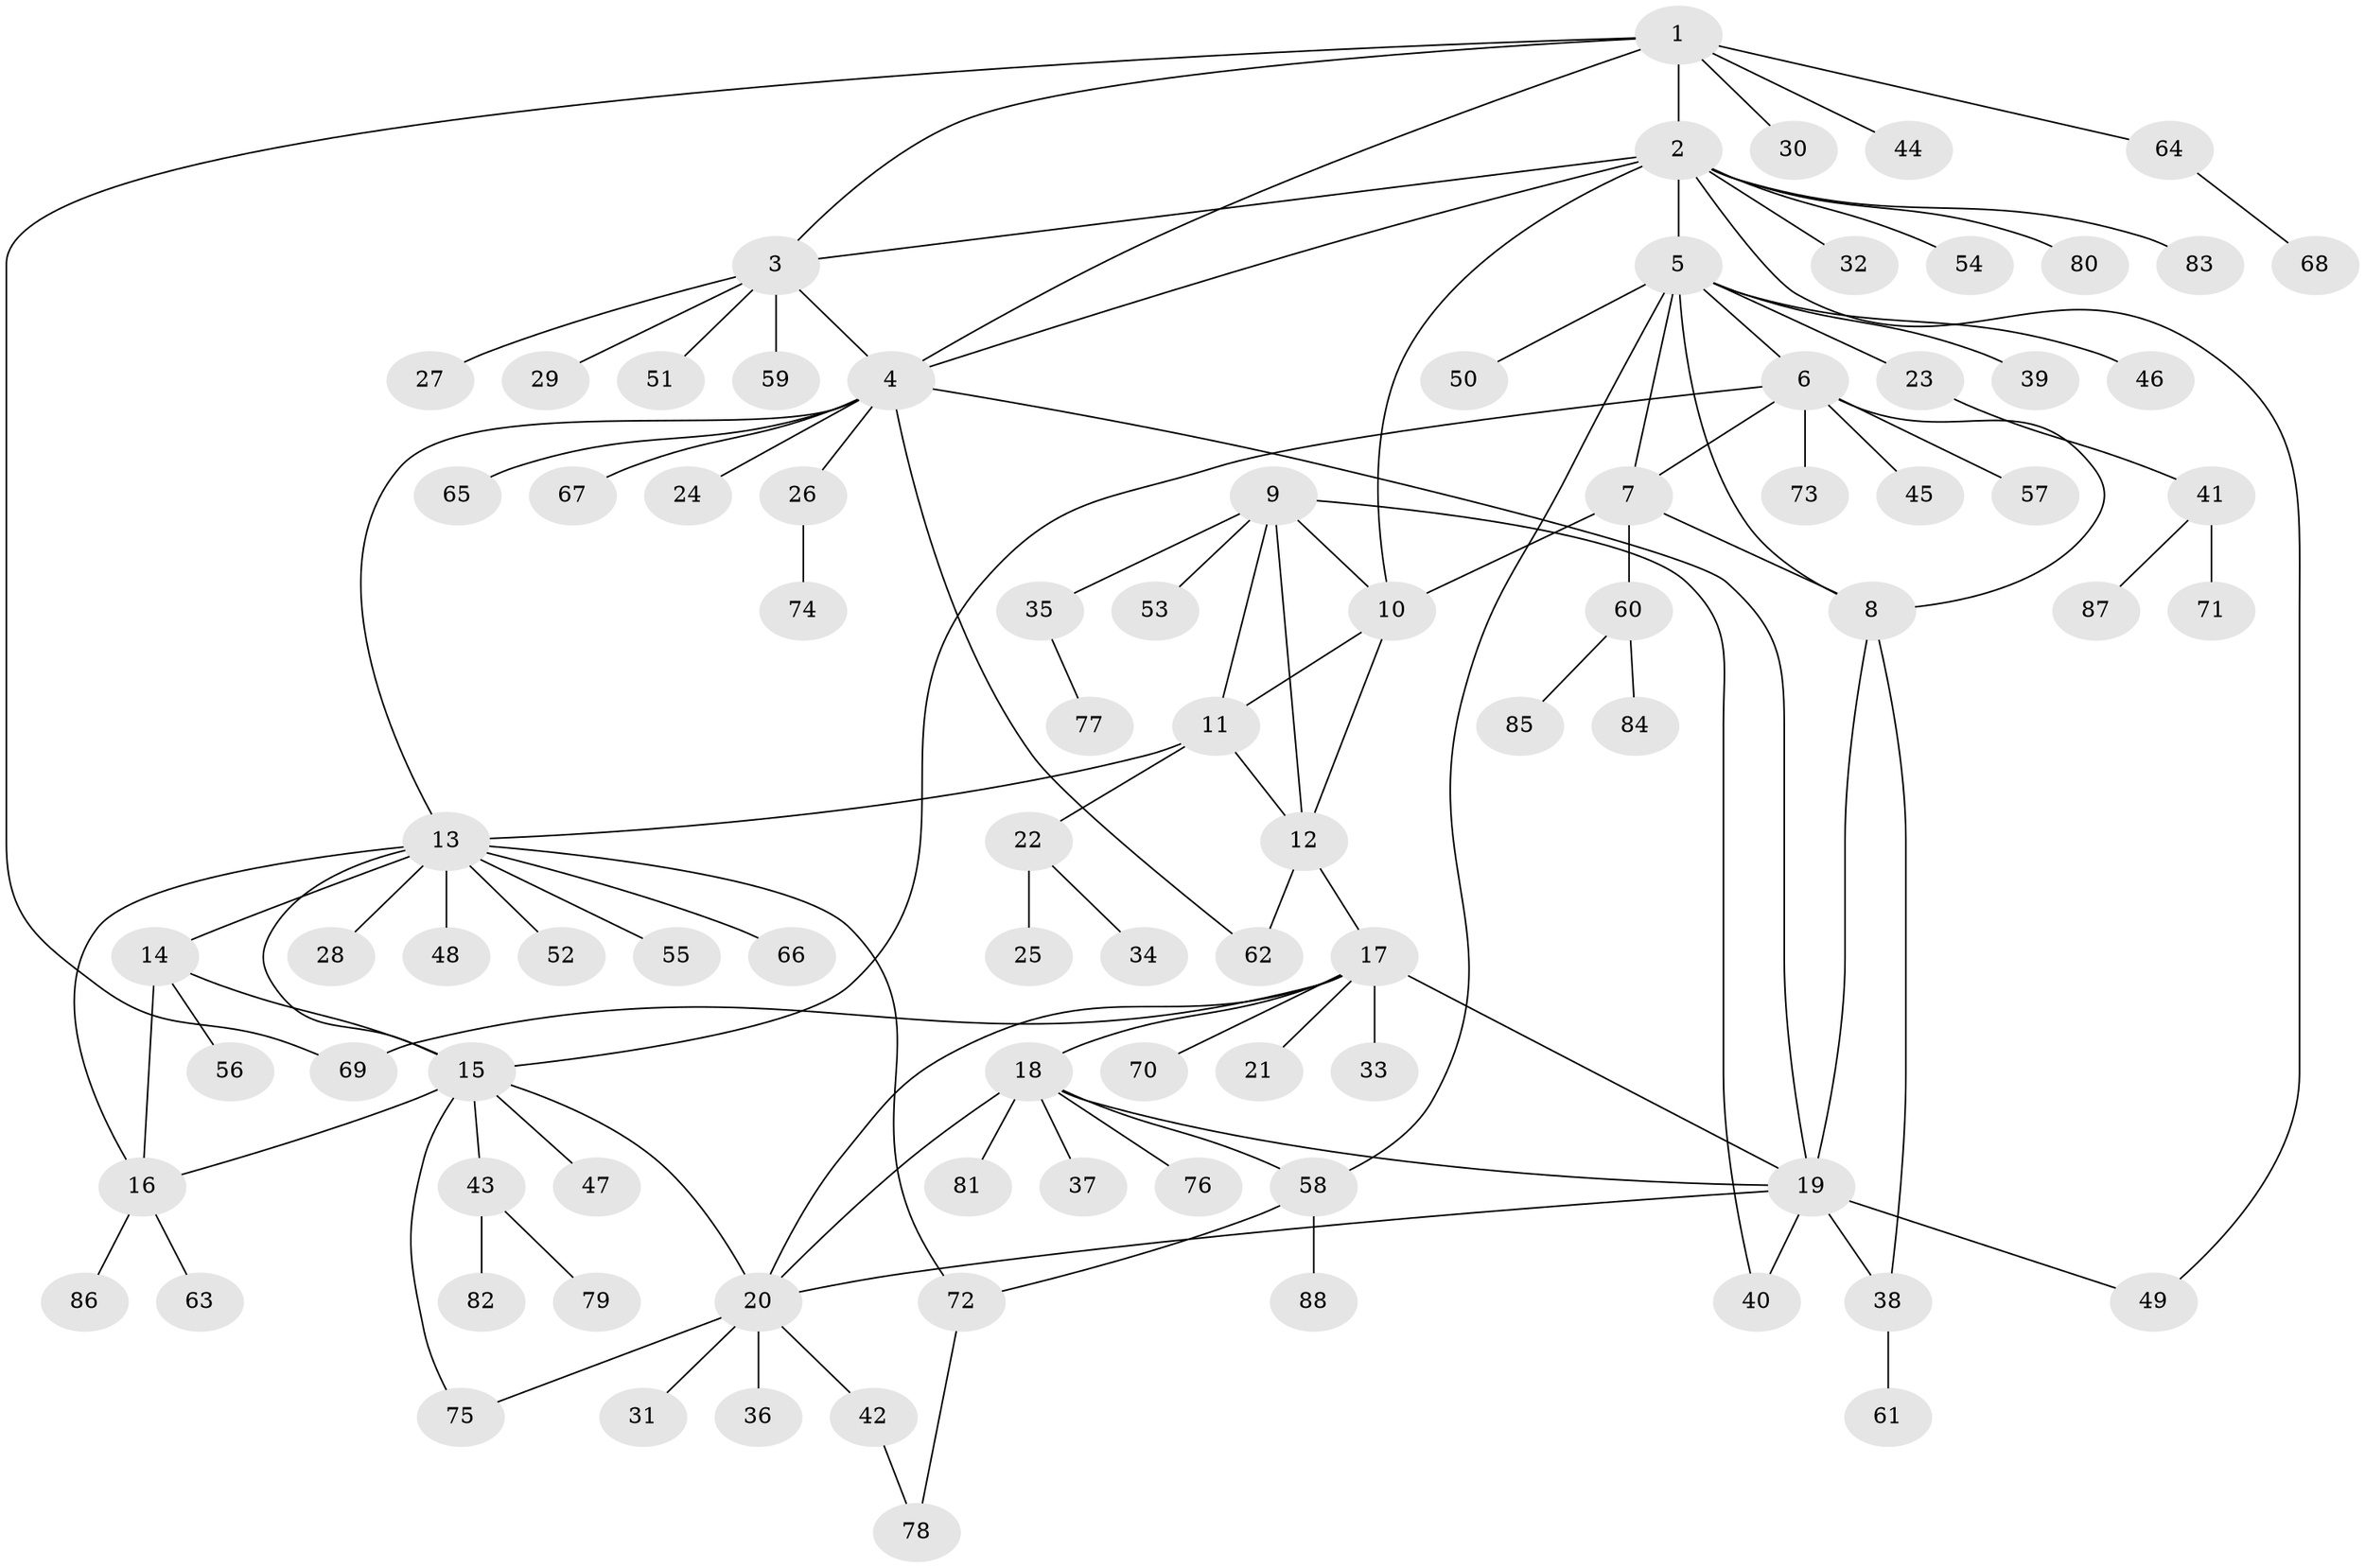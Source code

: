 // Generated by graph-tools (version 1.1) at 2025/37/03/09/25 02:37:24]
// undirected, 88 vertices, 117 edges
graph export_dot {
graph [start="1"]
  node [color=gray90,style=filled];
  1;
  2;
  3;
  4;
  5;
  6;
  7;
  8;
  9;
  10;
  11;
  12;
  13;
  14;
  15;
  16;
  17;
  18;
  19;
  20;
  21;
  22;
  23;
  24;
  25;
  26;
  27;
  28;
  29;
  30;
  31;
  32;
  33;
  34;
  35;
  36;
  37;
  38;
  39;
  40;
  41;
  42;
  43;
  44;
  45;
  46;
  47;
  48;
  49;
  50;
  51;
  52;
  53;
  54;
  55;
  56;
  57;
  58;
  59;
  60;
  61;
  62;
  63;
  64;
  65;
  66;
  67;
  68;
  69;
  70;
  71;
  72;
  73;
  74;
  75;
  76;
  77;
  78;
  79;
  80;
  81;
  82;
  83;
  84;
  85;
  86;
  87;
  88;
  1 -- 2;
  1 -- 3;
  1 -- 4;
  1 -- 30;
  1 -- 44;
  1 -- 64;
  1 -- 69;
  2 -- 3;
  2 -- 4;
  2 -- 5;
  2 -- 10;
  2 -- 32;
  2 -- 49;
  2 -- 54;
  2 -- 80;
  2 -- 83;
  3 -- 4;
  3 -- 27;
  3 -- 29;
  3 -- 51;
  3 -- 59;
  4 -- 13;
  4 -- 19;
  4 -- 24;
  4 -- 26;
  4 -- 62;
  4 -- 65;
  4 -- 67;
  5 -- 6;
  5 -- 7;
  5 -- 8;
  5 -- 23;
  5 -- 39;
  5 -- 46;
  5 -- 50;
  5 -- 58;
  6 -- 7;
  6 -- 8;
  6 -- 15;
  6 -- 45;
  6 -- 57;
  6 -- 73;
  7 -- 8;
  7 -- 10;
  7 -- 60;
  8 -- 19;
  8 -- 38;
  9 -- 10;
  9 -- 11;
  9 -- 12;
  9 -- 35;
  9 -- 40;
  9 -- 53;
  10 -- 11;
  10 -- 12;
  11 -- 12;
  11 -- 13;
  11 -- 22;
  12 -- 17;
  12 -- 62;
  13 -- 14;
  13 -- 15;
  13 -- 16;
  13 -- 28;
  13 -- 48;
  13 -- 52;
  13 -- 55;
  13 -- 66;
  13 -- 72;
  14 -- 15;
  14 -- 16;
  14 -- 56;
  15 -- 16;
  15 -- 20;
  15 -- 43;
  15 -- 47;
  15 -- 75;
  16 -- 63;
  16 -- 86;
  17 -- 18;
  17 -- 19;
  17 -- 20;
  17 -- 21;
  17 -- 33;
  17 -- 69;
  17 -- 70;
  18 -- 19;
  18 -- 20;
  18 -- 37;
  18 -- 58;
  18 -- 76;
  18 -- 81;
  19 -- 20;
  19 -- 38;
  19 -- 40;
  19 -- 49;
  20 -- 31;
  20 -- 36;
  20 -- 42;
  20 -- 75;
  22 -- 25;
  22 -- 34;
  23 -- 41;
  26 -- 74;
  35 -- 77;
  38 -- 61;
  41 -- 71;
  41 -- 87;
  42 -- 78;
  43 -- 79;
  43 -- 82;
  58 -- 72;
  58 -- 88;
  60 -- 84;
  60 -- 85;
  64 -- 68;
  72 -- 78;
}
